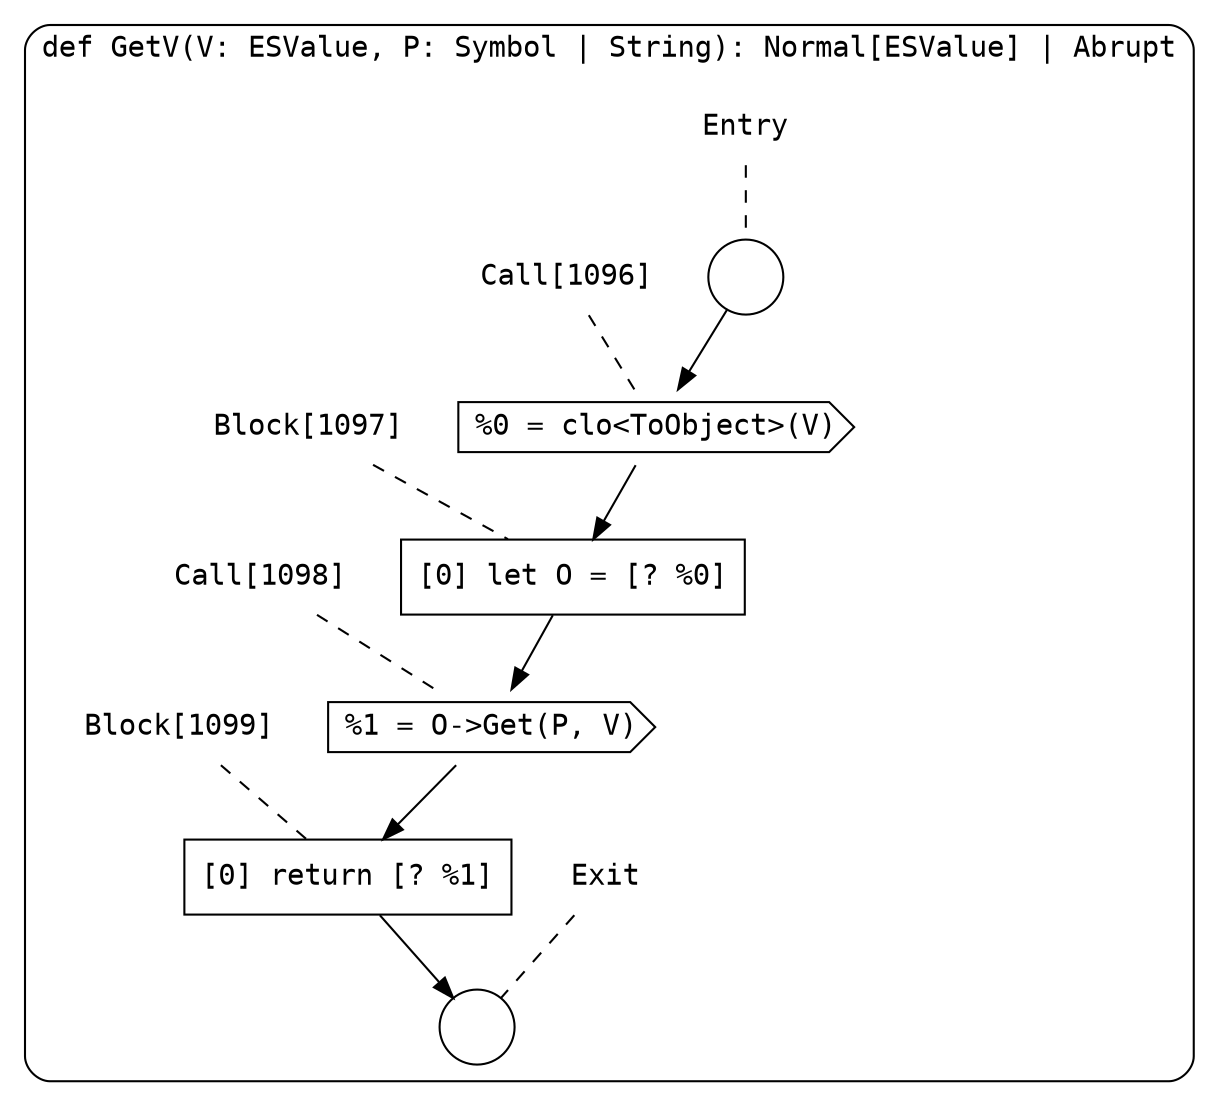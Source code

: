 digraph {
  graph [fontname = "Consolas"]
  node [fontname = "Consolas"]
  edge [fontname = "Consolas"]
  subgraph cluster131 {
    label = "def GetV(V: ESValue, P: Symbol | String): Normal[ESValue] | Abrupt"
    style = rounded
    cluster131_entry_name [shape=none, label=<<font color="black">Entry</font>>]
    cluster131_entry_name -> cluster131_entry [arrowhead=none, color="black", style=dashed]
    cluster131_entry [shape=circle label=" " color="black" fillcolor="white" style=filled]
    cluster131_entry -> node1096 [color="black"]
    cluster131_exit_name [shape=none, label=<<font color="black">Exit</font>>]
    cluster131_exit_name -> cluster131_exit [arrowhead=none, color="black", style=dashed]
    cluster131_exit [shape=circle label=" " color="black" fillcolor="white" style=filled]
    node1096_name [shape=none, label=<<font color="black">Call[1096]</font>>]
    node1096_name -> node1096 [arrowhead=none, color="black", style=dashed]
    node1096 [shape=cds, label=<<font color="black">%0 = clo&lt;ToObject&gt;(V)</font>> color="black" fillcolor="white", style=filled]
    node1096 -> node1097 [color="black"]
    node1097_name [shape=none, label=<<font color="black">Block[1097]</font>>]
    node1097_name -> node1097 [arrowhead=none, color="black", style=dashed]
    node1097 [shape=box, label=<<font color="black">[0] let O = [? %0]<BR ALIGN="LEFT"/></font>> color="black" fillcolor="white", style=filled]
    node1097 -> node1098 [color="black"]
    node1098_name [shape=none, label=<<font color="black">Call[1098]</font>>]
    node1098_name -> node1098 [arrowhead=none, color="black", style=dashed]
    node1098 [shape=cds, label=<<font color="black">%1 = O-&gt;Get(P, V)</font>> color="black" fillcolor="white", style=filled]
    node1098 -> node1099 [color="black"]
    node1099_name [shape=none, label=<<font color="black">Block[1099]</font>>]
    node1099_name -> node1099 [arrowhead=none, color="black", style=dashed]
    node1099 [shape=box, label=<<font color="black">[0] return [? %1]<BR ALIGN="LEFT"/></font>> color="black" fillcolor="white", style=filled]
    node1099 -> cluster131_exit [color="black"]
  }
}